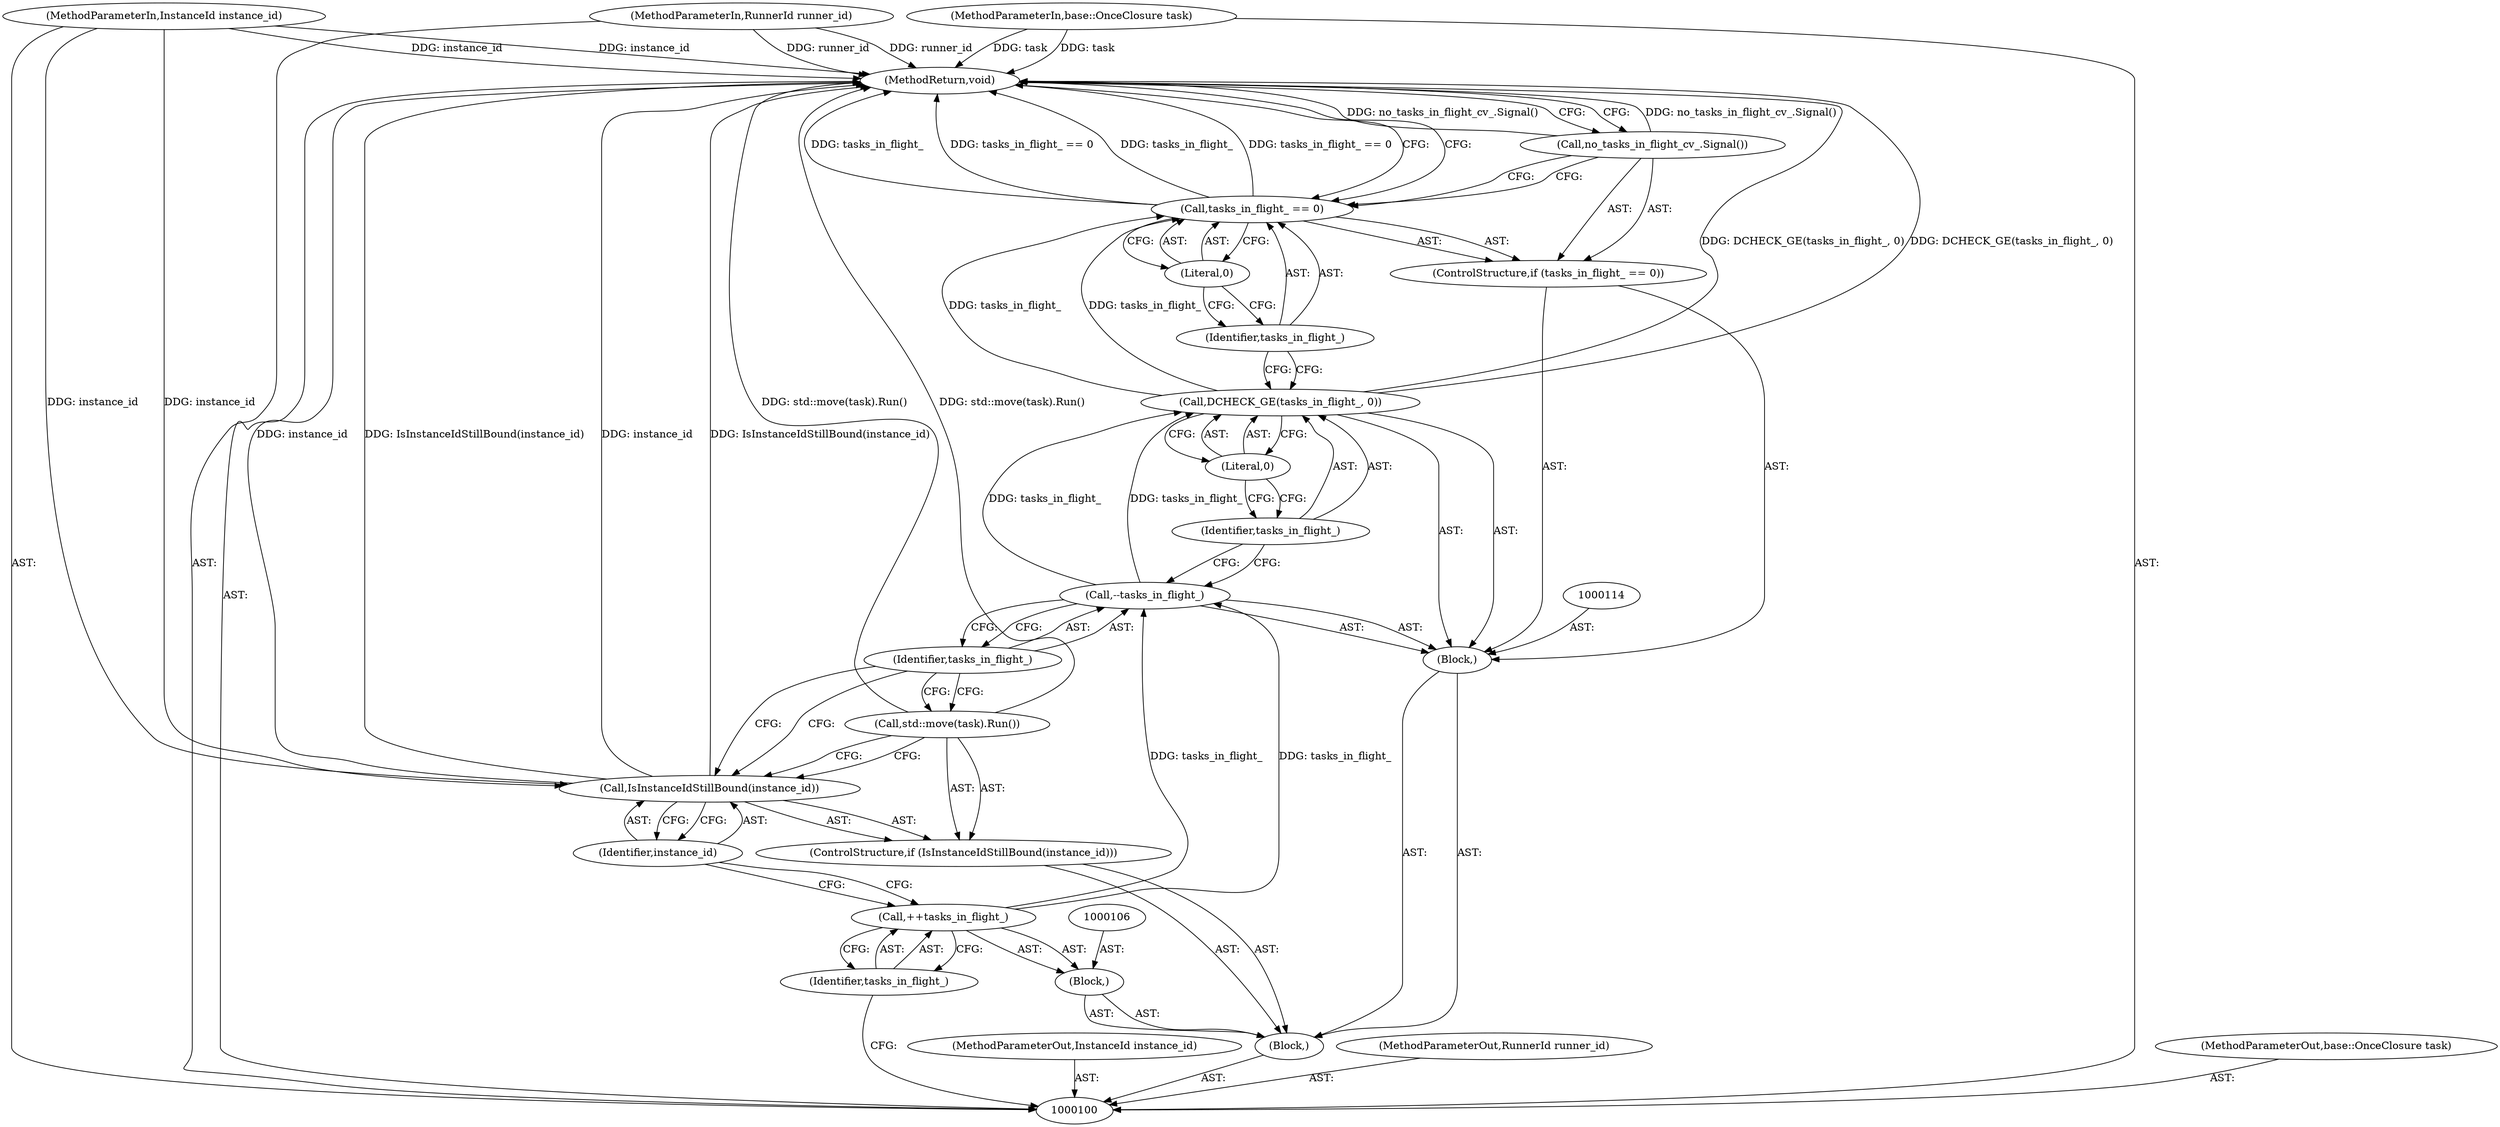 digraph "0_Chrome_94fef6e2a56ef5b3ed0dc0fd94e6ad52267067fb" {
"1000125" [label="(MethodReturn,void)"];
"1000101" [label="(MethodParameterIn,InstanceId instance_id)"];
"1000172" [label="(MethodParameterOut,InstanceId instance_id)"];
"1000112" [label="(Call,std::move(task).Run())"];
"1000113" [label="(Block,)"];
"1000115" [label="(Call,--tasks_in_flight_)"];
"1000116" [label="(Identifier,tasks_in_flight_)"];
"1000118" [label="(Identifier,tasks_in_flight_)"];
"1000119" [label="(Literal,0)"];
"1000117" [label="(Call,DCHECK_GE(tasks_in_flight_, 0))"];
"1000123" [label="(Literal,0)"];
"1000120" [label="(ControlStructure,if (tasks_in_flight_ == 0))"];
"1000121" [label="(Call,tasks_in_flight_ == 0)"];
"1000122" [label="(Identifier,tasks_in_flight_)"];
"1000124" [label="(Call,no_tasks_in_flight_cv_.Signal())"];
"1000102" [label="(MethodParameterIn,RunnerId runner_id)"];
"1000173" [label="(MethodParameterOut,RunnerId runner_id)"];
"1000103" [label="(MethodParameterIn,base::OnceClosure task)"];
"1000174" [label="(MethodParameterOut,base::OnceClosure task)"];
"1000104" [label="(Block,)"];
"1000105" [label="(Block,)"];
"1000107" [label="(Call,++tasks_in_flight_)"];
"1000108" [label="(Identifier,tasks_in_flight_)"];
"1000109" [label="(ControlStructure,if (IsInstanceIdStillBound(instance_id)))"];
"1000111" [label="(Identifier,instance_id)"];
"1000110" [label="(Call,IsInstanceIdStillBound(instance_id))"];
"1000125" -> "1000100"  [label="AST: "];
"1000125" -> "1000124"  [label="CFG: "];
"1000125" -> "1000121"  [label="CFG: "];
"1000117" -> "1000125"  [label="DDG: DCHECK_GE(tasks_in_flight_, 0)"];
"1000103" -> "1000125"  [label="DDG: task"];
"1000121" -> "1000125"  [label="DDG: tasks_in_flight_"];
"1000121" -> "1000125"  [label="DDG: tasks_in_flight_ == 0"];
"1000110" -> "1000125"  [label="DDG: instance_id"];
"1000110" -> "1000125"  [label="DDG: IsInstanceIdStillBound(instance_id)"];
"1000124" -> "1000125"  [label="DDG: no_tasks_in_flight_cv_.Signal()"];
"1000102" -> "1000125"  [label="DDG: runner_id"];
"1000112" -> "1000125"  [label="DDG: std::move(task).Run()"];
"1000101" -> "1000125"  [label="DDG: instance_id"];
"1000101" -> "1000100"  [label="AST: "];
"1000101" -> "1000125"  [label="DDG: instance_id"];
"1000101" -> "1000110"  [label="DDG: instance_id"];
"1000172" -> "1000100"  [label="AST: "];
"1000112" -> "1000109"  [label="AST: "];
"1000112" -> "1000110"  [label="CFG: "];
"1000116" -> "1000112"  [label="CFG: "];
"1000112" -> "1000125"  [label="DDG: std::move(task).Run()"];
"1000113" -> "1000104"  [label="AST: "];
"1000114" -> "1000113"  [label="AST: "];
"1000115" -> "1000113"  [label="AST: "];
"1000117" -> "1000113"  [label="AST: "];
"1000120" -> "1000113"  [label="AST: "];
"1000115" -> "1000113"  [label="AST: "];
"1000115" -> "1000116"  [label="CFG: "];
"1000116" -> "1000115"  [label="AST: "];
"1000118" -> "1000115"  [label="CFG: "];
"1000107" -> "1000115"  [label="DDG: tasks_in_flight_"];
"1000115" -> "1000117"  [label="DDG: tasks_in_flight_"];
"1000116" -> "1000115"  [label="AST: "];
"1000116" -> "1000112"  [label="CFG: "];
"1000116" -> "1000110"  [label="CFG: "];
"1000115" -> "1000116"  [label="CFG: "];
"1000118" -> "1000117"  [label="AST: "];
"1000118" -> "1000115"  [label="CFG: "];
"1000119" -> "1000118"  [label="CFG: "];
"1000119" -> "1000117"  [label="AST: "];
"1000119" -> "1000118"  [label="CFG: "];
"1000117" -> "1000119"  [label="CFG: "];
"1000117" -> "1000113"  [label="AST: "];
"1000117" -> "1000119"  [label="CFG: "];
"1000118" -> "1000117"  [label="AST: "];
"1000119" -> "1000117"  [label="AST: "];
"1000122" -> "1000117"  [label="CFG: "];
"1000117" -> "1000125"  [label="DDG: DCHECK_GE(tasks_in_flight_, 0)"];
"1000115" -> "1000117"  [label="DDG: tasks_in_flight_"];
"1000117" -> "1000121"  [label="DDG: tasks_in_flight_"];
"1000123" -> "1000121"  [label="AST: "];
"1000123" -> "1000122"  [label="CFG: "];
"1000121" -> "1000123"  [label="CFG: "];
"1000120" -> "1000113"  [label="AST: "];
"1000121" -> "1000120"  [label="AST: "];
"1000124" -> "1000120"  [label="AST: "];
"1000121" -> "1000120"  [label="AST: "];
"1000121" -> "1000123"  [label="CFG: "];
"1000122" -> "1000121"  [label="AST: "];
"1000123" -> "1000121"  [label="AST: "];
"1000124" -> "1000121"  [label="CFG: "];
"1000125" -> "1000121"  [label="CFG: "];
"1000121" -> "1000125"  [label="DDG: tasks_in_flight_"];
"1000121" -> "1000125"  [label="DDG: tasks_in_flight_ == 0"];
"1000117" -> "1000121"  [label="DDG: tasks_in_flight_"];
"1000122" -> "1000121"  [label="AST: "];
"1000122" -> "1000117"  [label="CFG: "];
"1000123" -> "1000122"  [label="CFG: "];
"1000124" -> "1000120"  [label="AST: "];
"1000124" -> "1000121"  [label="CFG: "];
"1000125" -> "1000124"  [label="CFG: "];
"1000124" -> "1000125"  [label="DDG: no_tasks_in_flight_cv_.Signal()"];
"1000102" -> "1000100"  [label="AST: "];
"1000102" -> "1000125"  [label="DDG: runner_id"];
"1000173" -> "1000100"  [label="AST: "];
"1000103" -> "1000100"  [label="AST: "];
"1000103" -> "1000125"  [label="DDG: task"];
"1000174" -> "1000100"  [label="AST: "];
"1000104" -> "1000100"  [label="AST: "];
"1000105" -> "1000104"  [label="AST: "];
"1000109" -> "1000104"  [label="AST: "];
"1000113" -> "1000104"  [label="AST: "];
"1000105" -> "1000104"  [label="AST: "];
"1000106" -> "1000105"  [label="AST: "];
"1000107" -> "1000105"  [label="AST: "];
"1000107" -> "1000105"  [label="AST: "];
"1000107" -> "1000108"  [label="CFG: "];
"1000108" -> "1000107"  [label="AST: "];
"1000111" -> "1000107"  [label="CFG: "];
"1000107" -> "1000115"  [label="DDG: tasks_in_flight_"];
"1000108" -> "1000107"  [label="AST: "];
"1000108" -> "1000100"  [label="CFG: "];
"1000107" -> "1000108"  [label="CFG: "];
"1000109" -> "1000104"  [label="AST: "];
"1000110" -> "1000109"  [label="AST: "];
"1000112" -> "1000109"  [label="AST: "];
"1000111" -> "1000110"  [label="AST: "];
"1000111" -> "1000107"  [label="CFG: "];
"1000110" -> "1000111"  [label="CFG: "];
"1000110" -> "1000109"  [label="AST: "];
"1000110" -> "1000111"  [label="CFG: "];
"1000111" -> "1000110"  [label="AST: "];
"1000112" -> "1000110"  [label="CFG: "];
"1000116" -> "1000110"  [label="CFG: "];
"1000110" -> "1000125"  [label="DDG: instance_id"];
"1000110" -> "1000125"  [label="DDG: IsInstanceIdStillBound(instance_id)"];
"1000101" -> "1000110"  [label="DDG: instance_id"];
}
